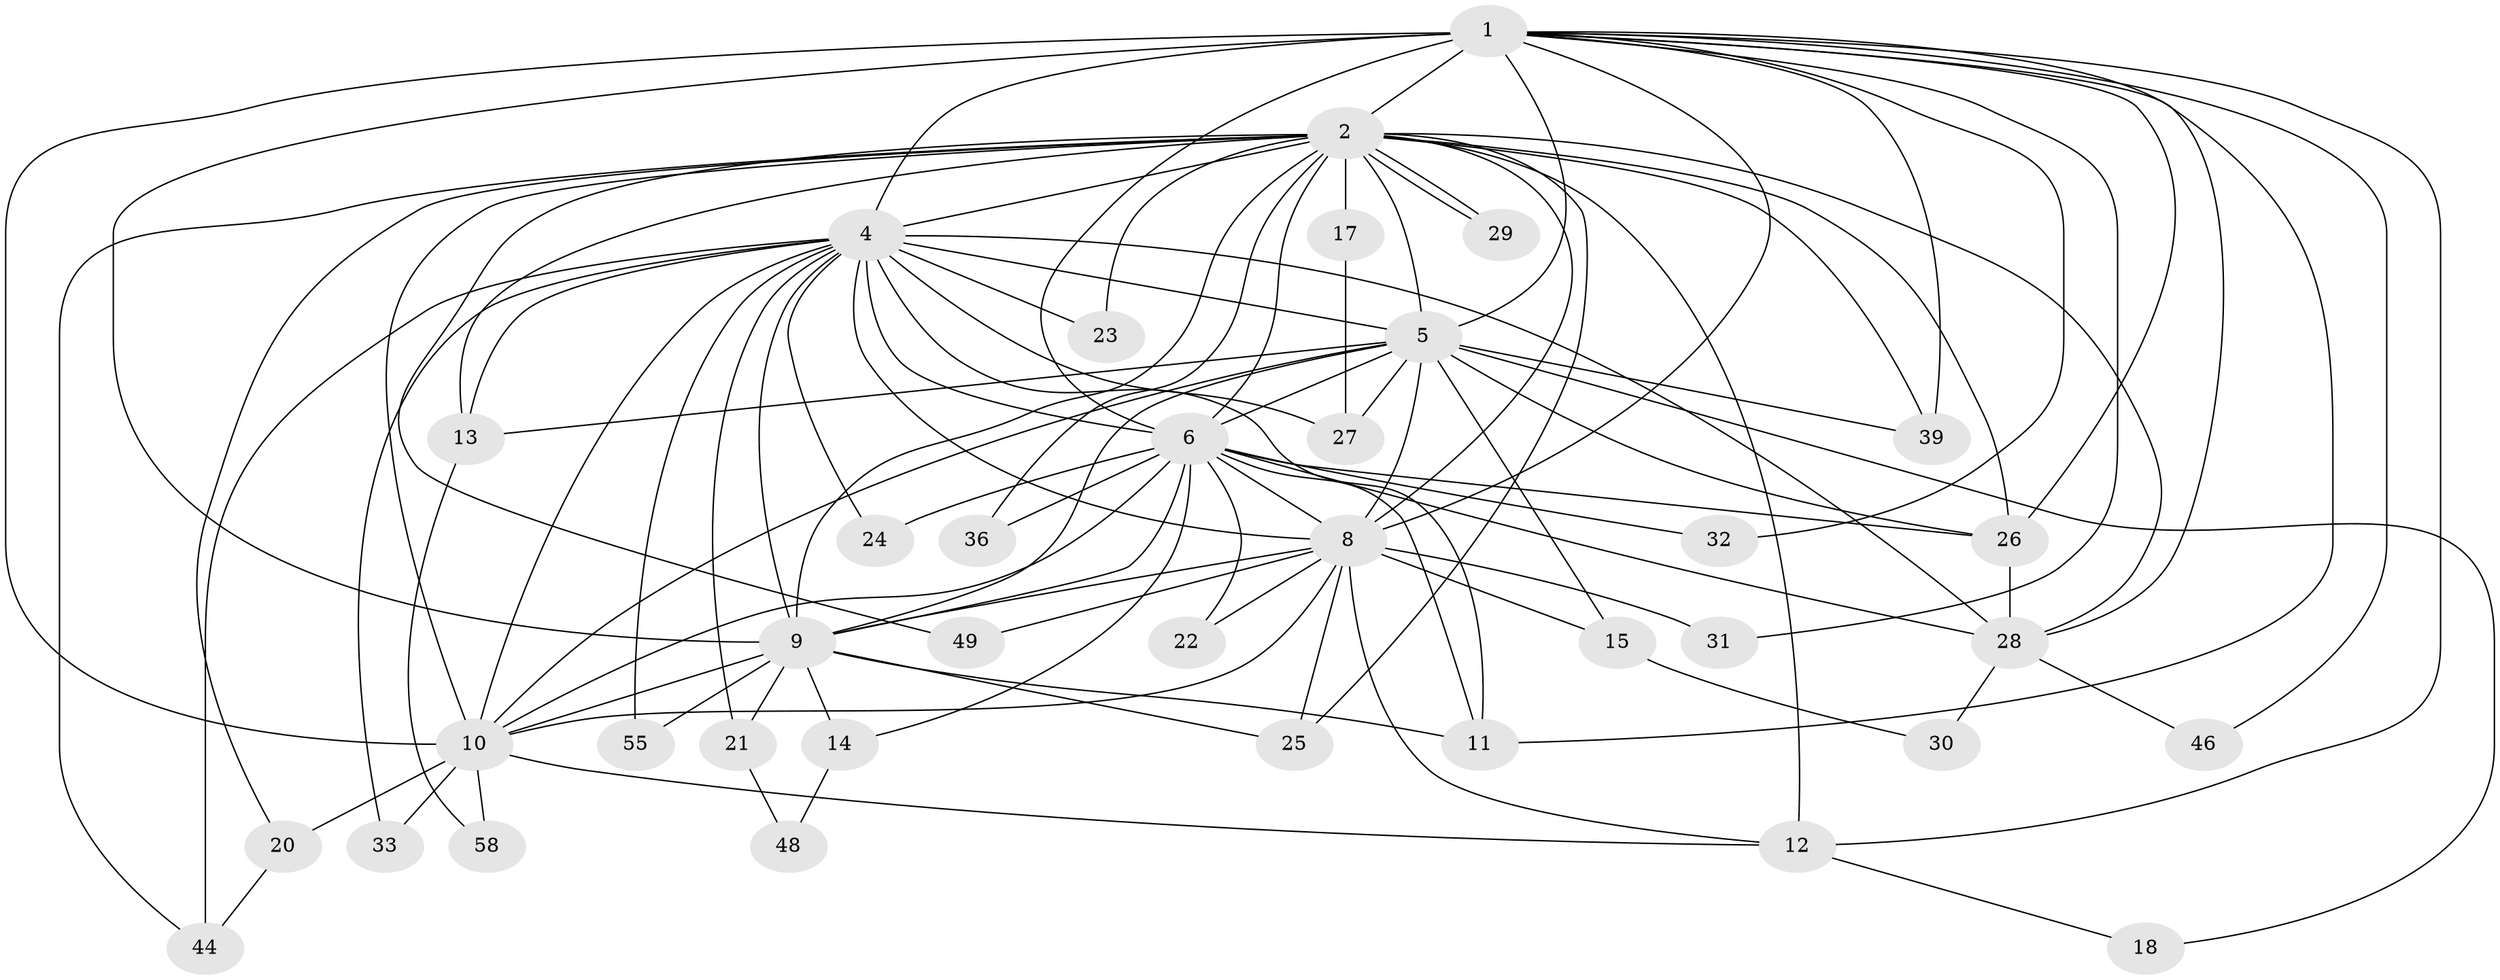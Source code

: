 // original degree distribution, {20: 0.013513513513513514, 19: 0.013513513513513514, 23: 0.013513513513513514, 22: 0.013513513513513514, 15: 0.013513513513513514, 18: 0.02702702702702703, 13: 0.013513513513513514, 14: 0.013513513513513514, 17: 0.013513513513513514, 5: 0.02702702702702703, 6: 0.02702702702702703, 3: 0.17567567567567569, 2: 0.5540540540540541, 4: 0.08108108108108109}
// Generated by graph-tools (version 1.1) at 2025/13/03/09/25 04:13:54]
// undirected, 37 vertices, 99 edges
graph export_dot {
graph [start="1"]
  node [color=gray90,style=filled];
  1;
  2 [super="+59+3"];
  4 [super="+53+7"];
  5;
  6;
  8;
  9;
  10 [super="+40+68+41+61+45"];
  11 [super="+19+66+71"];
  12 [super="+57+51"];
  13 [super="+42"];
  14;
  15;
  17 [super="+37+34"];
  18;
  20 [super="+52"];
  21 [super="+38"];
  22;
  23;
  24;
  25 [super="+64"];
  26 [super="+47"];
  27 [super="+50"];
  28 [super="+54+60"];
  29;
  30;
  31;
  32;
  33;
  36;
  39;
  44 [super="+56"];
  46;
  48;
  49;
  55;
  58;
  1 -- 2 [weight=3];
  1 -- 4 [weight=2];
  1 -- 5;
  1 -- 6;
  1 -- 8;
  1 -- 9;
  1 -- 10 [weight=3];
  1 -- 28;
  1 -- 31;
  1 -- 32;
  1 -- 39;
  1 -- 46;
  1 -- 12;
  1 -- 26;
  1 -- 11;
  2 -- 4 [weight=7];
  2 -- 5 [weight=2];
  2 -- 6 [weight=2];
  2 -- 8 [weight=3];
  2 -- 9 [weight=2];
  2 -- 10 [weight=3];
  2 -- 20;
  2 -- 25;
  2 -- 29;
  2 -- 29;
  2 -- 36;
  2 -- 44;
  2 -- 49;
  2 -- 12 [weight=2];
  2 -- 13;
  2 -- 17 [weight=4];
  2 -- 23;
  2 -- 26 [weight=3];
  2 -- 39;
  2 -- 28;
  4 -- 5 [weight=2];
  4 -- 6 [weight=3];
  4 -- 8 [weight=2];
  4 -- 9 [weight=2];
  4 -- 10 [weight=2];
  4 -- 11 [weight=2];
  4 -- 21 [weight=2];
  4 -- 23;
  4 -- 24;
  4 -- 27;
  4 -- 33;
  4 -- 44 [weight=2];
  4 -- 55;
  4 -- 13;
  4 -- 28;
  5 -- 6;
  5 -- 8;
  5 -- 9;
  5 -- 10;
  5 -- 13;
  5 -- 15;
  5 -- 18;
  5 -- 26;
  5 -- 27;
  5 -- 39;
  6 -- 8;
  6 -- 9;
  6 -- 10;
  6 -- 14;
  6 -- 22;
  6 -- 24;
  6 -- 28;
  6 -- 32;
  6 -- 36;
  6 -- 26;
  6 -- 11;
  8 -- 9;
  8 -- 10 [weight=3];
  8 -- 12;
  8 -- 15;
  8 -- 22;
  8 -- 31;
  8 -- 49;
  8 -- 25;
  9 -- 10;
  9 -- 11;
  9 -- 14;
  9 -- 21;
  9 -- 25;
  9 -- 55;
  10 -- 12 [weight=2];
  10 -- 20;
  10 -- 33;
  10 -- 58;
  12 -- 18;
  13 -- 58;
  14 -- 48;
  15 -- 30;
  17 -- 27;
  20 -- 44;
  21 -- 48;
  26 -- 28;
  28 -- 30;
  28 -- 46;
}
